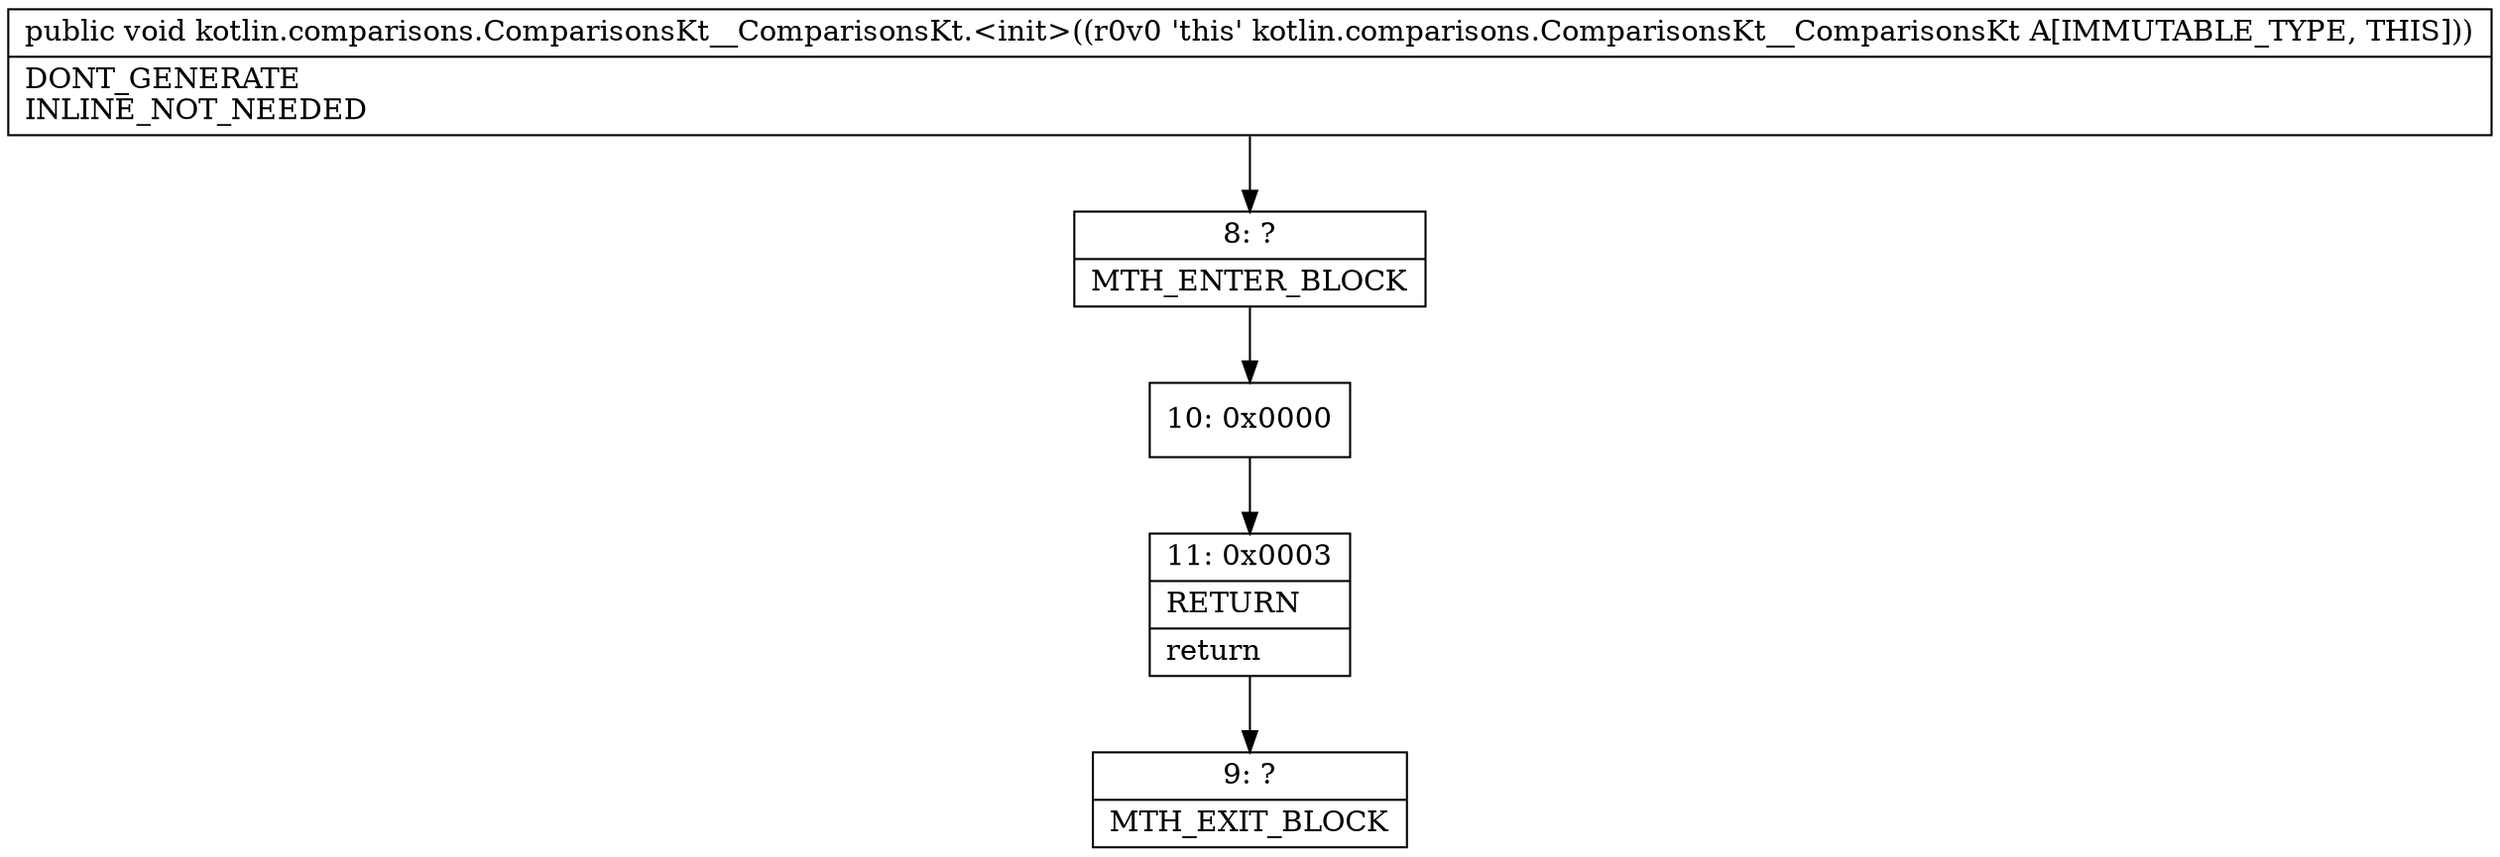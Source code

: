 digraph "CFG forkotlin.comparisons.ComparisonsKt__ComparisonsKt.\<init\>()V" {
Node_8 [shape=record,label="{8\:\ ?|MTH_ENTER_BLOCK\l}"];
Node_10 [shape=record,label="{10\:\ 0x0000}"];
Node_11 [shape=record,label="{11\:\ 0x0003|RETURN\l|return\l}"];
Node_9 [shape=record,label="{9\:\ ?|MTH_EXIT_BLOCK\l}"];
MethodNode[shape=record,label="{public void kotlin.comparisons.ComparisonsKt__ComparisonsKt.\<init\>((r0v0 'this' kotlin.comparisons.ComparisonsKt__ComparisonsKt A[IMMUTABLE_TYPE, THIS]))  | DONT_GENERATE\lINLINE_NOT_NEEDED\l}"];
MethodNode -> Node_8;Node_8 -> Node_10;
Node_10 -> Node_11;
Node_11 -> Node_9;
}

